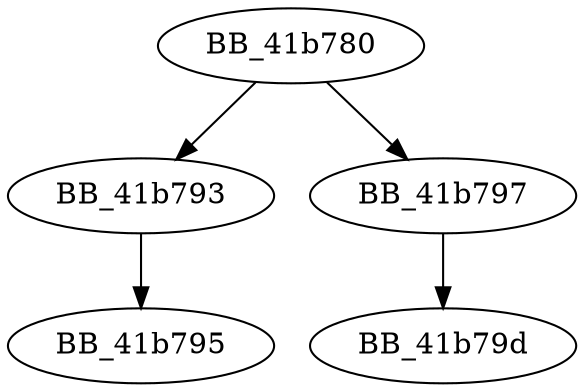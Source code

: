 DiGraph ___crtFlsGetValue{
BB_41b780->BB_41b793
BB_41b780->BB_41b797
BB_41b793->BB_41b795
BB_41b797->BB_41b79d
}
